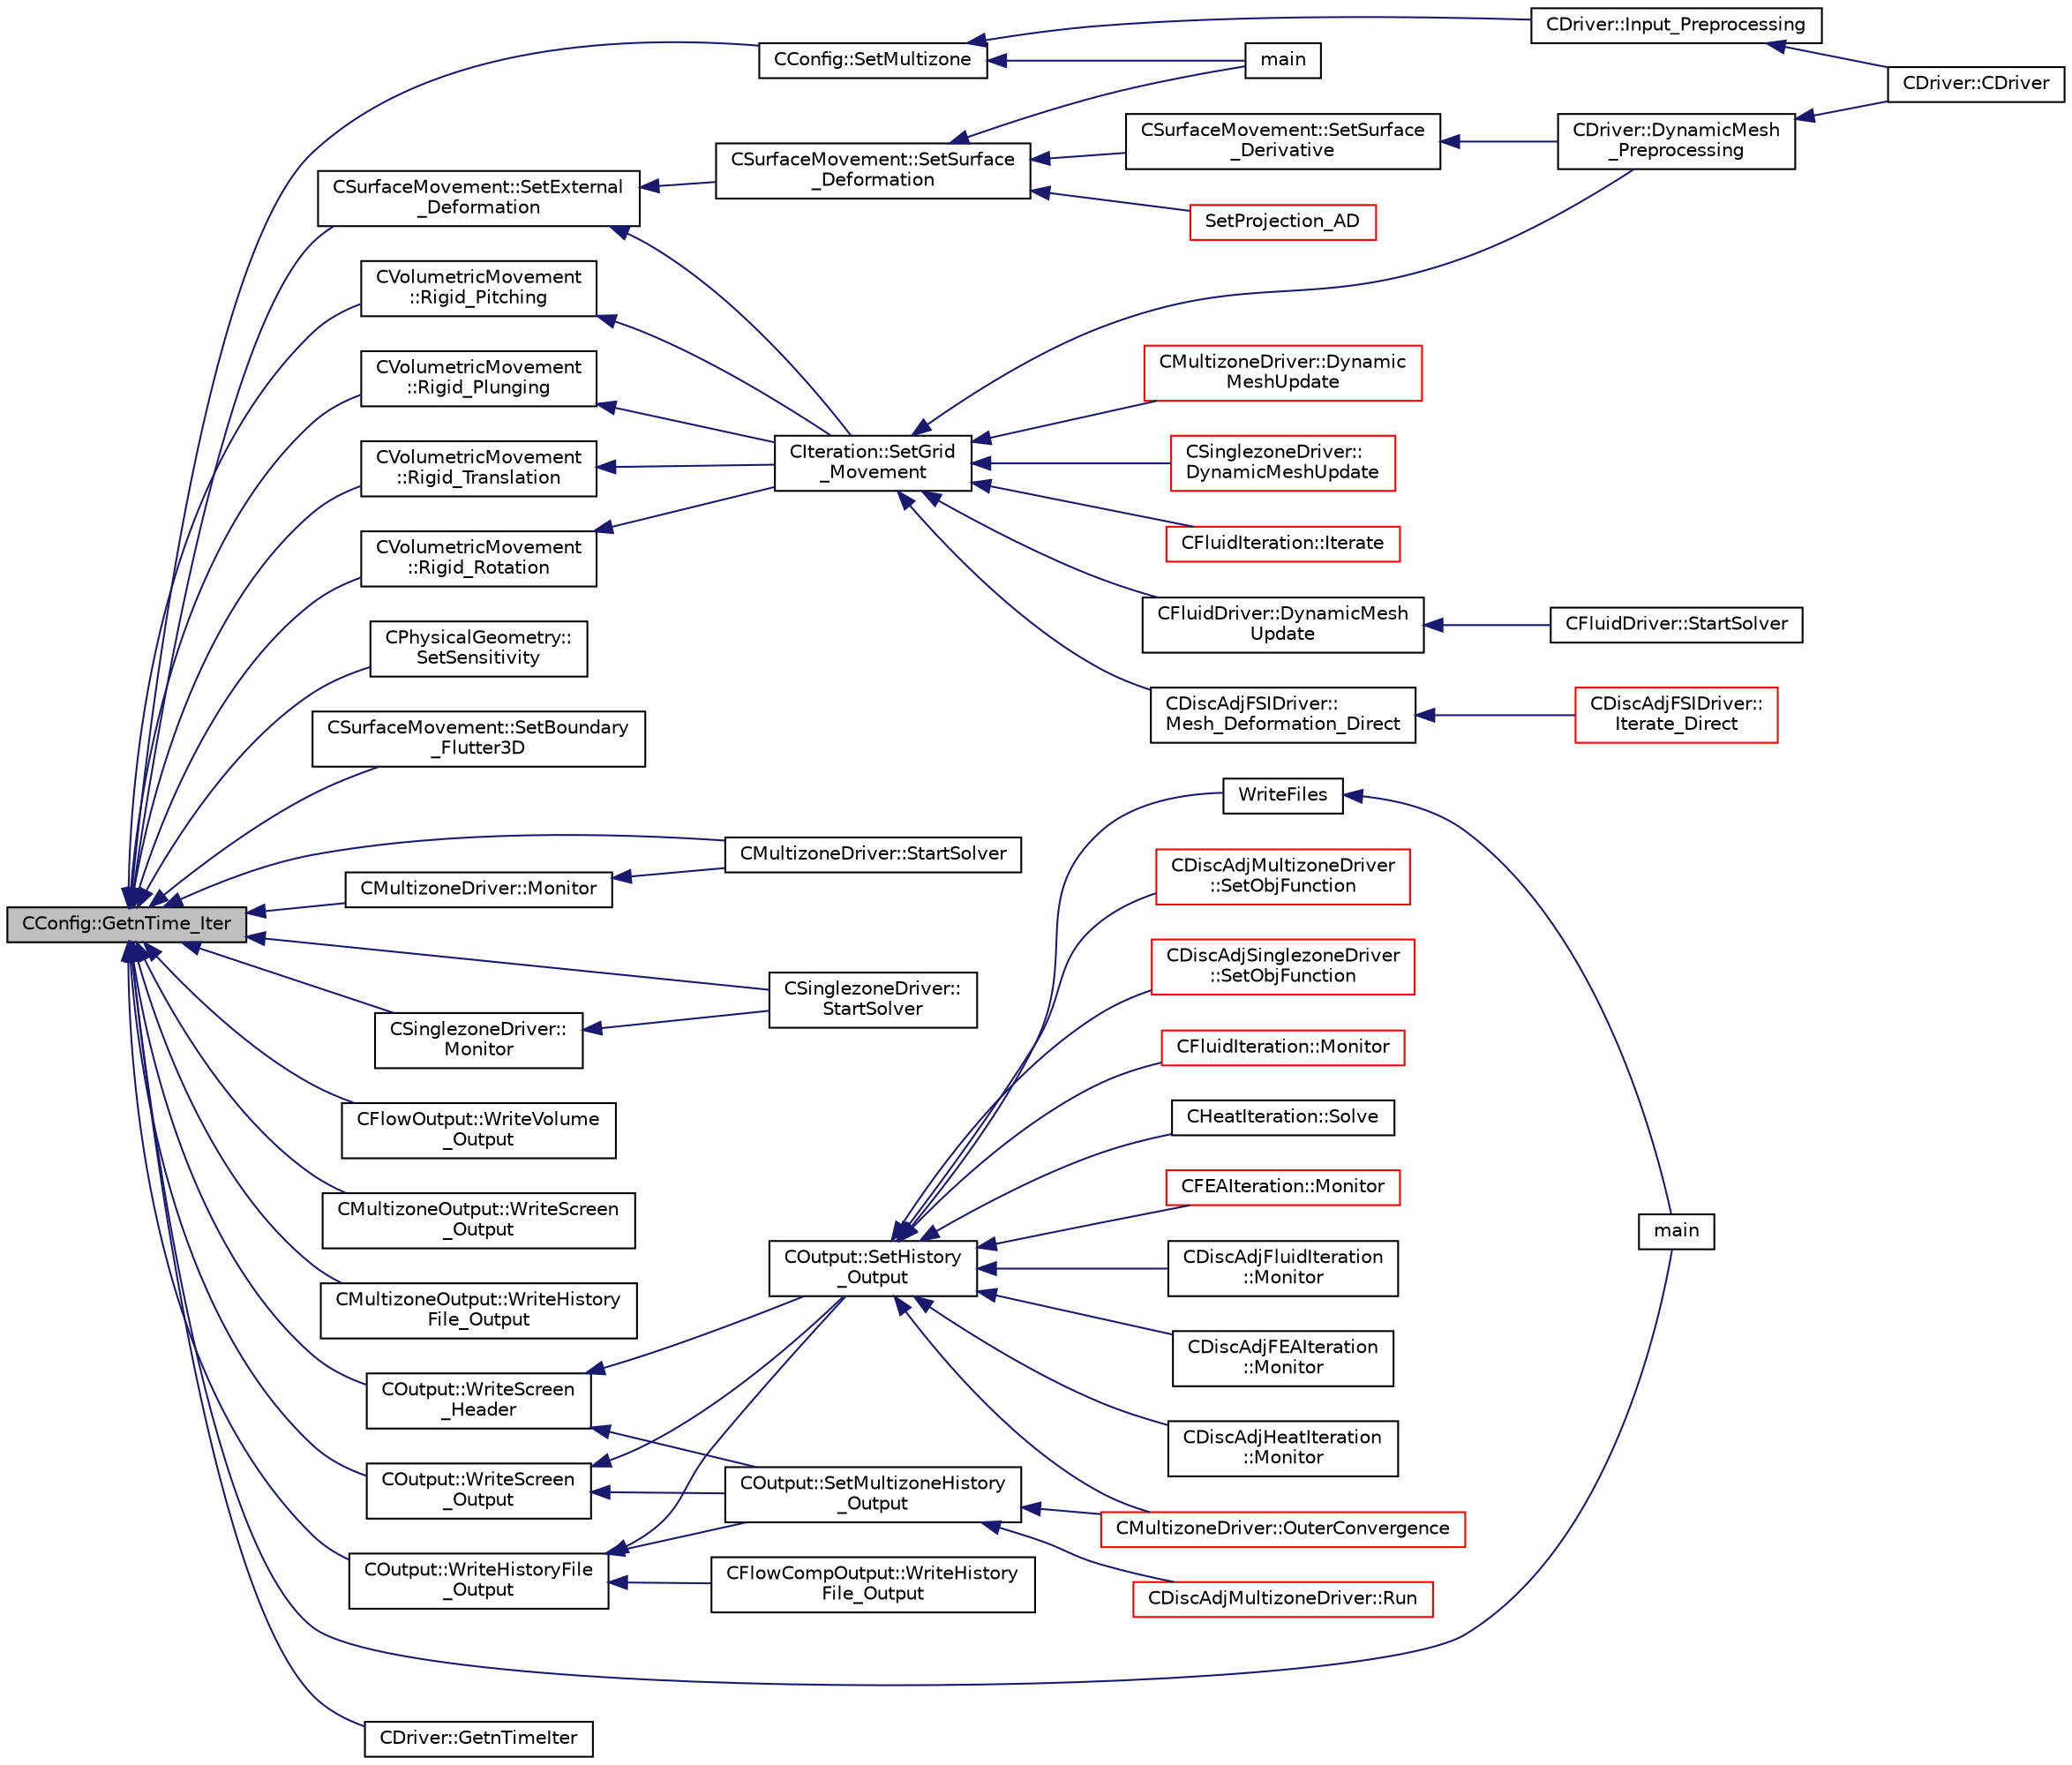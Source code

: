 digraph "CConfig::GetnTime_Iter"
{
  edge [fontname="Helvetica",fontsize="10",labelfontname="Helvetica",labelfontsize="10"];
  node [fontname="Helvetica",fontsize="10",shape=record];
  rankdir="LR";
  Node9572 [label="CConfig::GetnTime_Iter",height=0.2,width=0.4,color="black", fillcolor="grey75", style="filled", fontcolor="black"];
  Node9572 -> Node9573 [dir="back",color="midnightblue",fontsize="10",style="solid",fontname="Helvetica"];
  Node9573 [label="CConfig::SetMultizone",height=0.2,width=0.4,color="black", fillcolor="white", style="filled",URL="$class_c_config.html#af324a7309f26a81d9bc9025374b6b9eb",tooltip="Set multizone properties. "];
  Node9573 -> Node9574 [dir="back",color="midnightblue",fontsize="10",style="solid",fontname="Helvetica"];
  Node9574 [label="CDriver::Input_Preprocessing",height=0.2,width=0.4,color="black", fillcolor="white", style="filled",URL="$class_c_driver.html#a8310a8cc3f5bd3d2bb70340b44000562",tooltip="Read in the config and mesh files. "];
  Node9574 -> Node9575 [dir="back",color="midnightblue",fontsize="10",style="solid",fontname="Helvetica"];
  Node9575 [label="CDriver::CDriver",height=0.2,width=0.4,color="black", fillcolor="white", style="filled",URL="$class_c_driver.html#a3fca4a013a6efa9bbb38fe78a86b5f3d",tooltip="Constructor of the class. "];
  Node9573 -> Node9576 [dir="back",color="midnightblue",fontsize="10",style="solid",fontname="Helvetica"];
  Node9576 [label="main",height=0.2,width=0.4,color="black", fillcolor="white", style="filled",URL="$_s_u2___d_e_f_8cpp.html#a0ddf1224851353fc92bfbff6f499fa97"];
  Node9572 -> Node9577 [dir="back",color="midnightblue",fontsize="10",style="solid",fontname="Helvetica"];
  Node9577 [label="CPhysicalGeometry::\lSetSensitivity",height=0.2,width=0.4,color="black", fillcolor="white", style="filled",URL="$class_c_physical_geometry.html#a01b28fa420b3d1138aa8816453202a33",tooltip="Read the sensitivity from adjoint solution file and store it. "];
  Node9572 -> Node9578 [dir="back",color="midnightblue",fontsize="10",style="solid",fontname="Helvetica"];
  Node9578 [label="CVolumetricMovement\l::Rigid_Rotation",height=0.2,width=0.4,color="black", fillcolor="white", style="filled",URL="$class_c_volumetric_movement.html#a316597f05a787ca1b683aba66214110b",tooltip="Unsteady grid movement using rigid mesh rotation. "];
  Node9578 -> Node9579 [dir="back",color="midnightblue",fontsize="10",style="solid",fontname="Helvetica"];
  Node9579 [label="CIteration::SetGrid\l_Movement",height=0.2,width=0.4,color="black", fillcolor="white", style="filled",URL="$class_c_iteration.html#a7b36785762f6b0c214569b185b858b6c",tooltip="Updates the positions and grid velocities for dynamic meshes between physical time steps..."];
  Node9579 -> Node9580 [dir="back",color="midnightblue",fontsize="10",style="solid",fontname="Helvetica"];
  Node9580 [label="CDriver::DynamicMesh\l_Preprocessing",height=0.2,width=0.4,color="black", fillcolor="white", style="filled",URL="$class_c_driver.html#af585d91d9c08dbddcc2b3e67dd5f5af9",tooltip="GridMovement_Preprocessing. "];
  Node9580 -> Node9575 [dir="back",color="midnightblue",fontsize="10",style="solid",fontname="Helvetica"];
  Node9579 -> Node9581 [dir="back",color="midnightblue",fontsize="10",style="solid",fontname="Helvetica"];
  Node9581 [label="CFluidDriver::DynamicMesh\lUpdate",height=0.2,width=0.4,color="black", fillcolor="white", style="filled",URL="$class_c_fluid_driver.html#a4eee67049f34a1875a42afa470e9f828",tooltip="Perform a dynamic mesh deformation, included grid velocity computation and the update of the multigri..."];
  Node9581 -> Node9582 [dir="back",color="midnightblue",fontsize="10",style="solid",fontname="Helvetica"];
  Node9582 [label="CFluidDriver::StartSolver",height=0.2,width=0.4,color="black", fillcolor="white", style="filled",URL="$class_c_fluid_driver.html#a1c122d5a4b5f562f69a84aef2b8bd6d5",tooltip="Launch the computation for all zones and all physics. "];
  Node9579 -> Node9583 [dir="back",color="midnightblue",fontsize="10",style="solid",fontname="Helvetica"];
  Node9583 [label="CDiscAdjFSIDriver::\lMesh_Deformation_Direct",height=0.2,width=0.4,color="black", fillcolor="white", style="filled",URL="$class_c_disc_adj_f_s_i_driver.html#ad683500d6b3773af342165b1b18f5c59",tooltip="Run a direct mesh deformation. "];
  Node9583 -> Node9584 [dir="back",color="midnightblue",fontsize="10",style="solid",fontname="Helvetica"];
  Node9584 [label="CDiscAdjFSIDriver::\lIterate_Direct",height=0.2,width=0.4,color="red", fillcolor="white", style="filled",URL="$class_c_disc_adj_f_s_i_driver.html#acd9e7f14d860522e48ba2b6db34efd49",tooltip="Iterate the direct solver for recording. "];
  Node9579 -> Node9588 [dir="back",color="midnightblue",fontsize="10",style="solid",fontname="Helvetica"];
  Node9588 [label="CMultizoneDriver::Dynamic\lMeshUpdate",height=0.2,width=0.4,color="red", fillcolor="white", style="filled",URL="$class_c_multizone_driver.html#ad28a95a48e9750237a5e2b1bf2c4aac9",tooltip="Perform a dynamic mesh deformation, included grid velocity computation and the update of the multigri..."];
  Node9579 -> Node9599 [dir="back",color="midnightblue",fontsize="10",style="solid",fontname="Helvetica"];
  Node9599 [label="CSinglezoneDriver::\lDynamicMeshUpdate",height=0.2,width=0.4,color="red", fillcolor="white", style="filled",URL="$class_c_singlezone_driver.html#a8cf4c7786b495d459818b656a7f6a357",tooltip="Perform a dynamic mesh deformation, included grid velocity computation and the update of the multigri..."];
  Node9579 -> Node9602 [dir="back",color="midnightblue",fontsize="10",style="solid",fontname="Helvetica"];
  Node9602 [label="CFluidIteration::Iterate",height=0.2,width=0.4,color="red", fillcolor="white", style="filled",URL="$class_c_fluid_iteration.html#ab1379b4cba3d8c893395123fb6030986",tooltip="Perform a single iteration of the fluid system. "];
  Node9572 -> Node9604 [dir="back",color="midnightblue",fontsize="10",style="solid",fontname="Helvetica"];
  Node9604 [label="CVolumetricMovement\l::Rigid_Pitching",height=0.2,width=0.4,color="black", fillcolor="white", style="filled",URL="$class_c_volumetric_movement.html#a9806afa50b53c60376844053db15420c",tooltip="Unsteady pitching grid movement using rigid mesh motion. "];
  Node9604 -> Node9579 [dir="back",color="midnightblue",fontsize="10",style="solid",fontname="Helvetica"];
  Node9572 -> Node9605 [dir="back",color="midnightblue",fontsize="10",style="solid",fontname="Helvetica"];
  Node9605 [label="CVolumetricMovement\l::Rigid_Plunging",height=0.2,width=0.4,color="black", fillcolor="white", style="filled",URL="$class_c_volumetric_movement.html#a886e5096f246aec19af2b98bad3e39b2",tooltip="Unsteady plunging grid movement using rigid mesh motion. "];
  Node9605 -> Node9579 [dir="back",color="midnightblue",fontsize="10",style="solid",fontname="Helvetica"];
  Node9572 -> Node9606 [dir="back",color="midnightblue",fontsize="10",style="solid",fontname="Helvetica"];
  Node9606 [label="CVolumetricMovement\l::Rigid_Translation",height=0.2,width=0.4,color="black", fillcolor="white", style="filled",URL="$class_c_volumetric_movement.html#a00368e3044dd07d74e1fafdc11980644",tooltip="Unsteady translational grid movement using rigid mesh motion. "];
  Node9606 -> Node9579 [dir="back",color="midnightblue",fontsize="10",style="solid",fontname="Helvetica"];
  Node9572 -> Node9607 [dir="back",color="midnightblue",fontsize="10",style="solid",fontname="Helvetica"];
  Node9607 [label="CSurfaceMovement::SetBoundary\l_Flutter3D",height=0.2,width=0.4,color="black", fillcolor="white", style="filled",URL="$class_c_surface_movement.html#adc0f0df29bc1f6c9dad2c37d202d7879",tooltip="Deforms a 3-D flutter/pitching surface during an unsteady simulation. "];
  Node9572 -> Node9608 [dir="back",color="midnightblue",fontsize="10",style="solid",fontname="Helvetica"];
  Node9608 [label="CSurfaceMovement::SetExternal\l_Deformation",height=0.2,width=0.4,color="black", fillcolor="white", style="filled",URL="$class_c_surface_movement.html#a575ff545fe6de6e84fb8fed8e1615edb",tooltip="Set any surface deformationsbased on an input file. "];
  Node9608 -> Node9609 [dir="back",color="midnightblue",fontsize="10",style="solid",fontname="Helvetica"];
  Node9609 [label="CSurfaceMovement::SetSurface\l_Deformation",height=0.2,width=0.4,color="black", fillcolor="white", style="filled",URL="$class_c_surface_movement.html#a23bec9fbe1bcd7f6117100de93381ac3",tooltip="Set the surface/boundary deformation. "];
  Node9609 -> Node9610 [dir="back",color="midnightblue",fontsize="10",style="solid",fontname="Helvetica"];
  Node9610 [label="CSurfaceMovement::SetSurface\l_Derivative",height=0.2,width=0.4,color="black", fillcolor="white", style="filled",URL="$class_c_surface_movement.html#af6aac73d04565bf6e9b81305b66e97e7",tooltip="Set derivatives of the surface/boundary deformation. "];
  Node9610 -> Node9580 [dir="back",color="midnightblue",fontsize="10",style="solid",fontname="Helvetica"];
  Node9609 -> Node9576 [dir="back",color="midnightblue",fontsize="10",style="solid",fontname="Helvetica"];
  Node9609 -> Node9611 [dir="back",color="midnightblue",fontsize="10",style="solid",fontname="Helvetica"];
  Node9611 [label="SetProjection_AD",height=0.2,width=0.4,color="red", fillcolor="white", style="filled",URL="$_s_u2___d_o_t_8cpp.html#a3fceed882e8eb3d6796c8e8396af7d87",tooltip="Projection of the surface sensitivity using algorithmic differentiation (AD). "];
  Node9608 -> Node9579 [dir="back",color="midnightblue",fontsize="10",style="solid",fontname="Helvetica"];
  Node9572 -> Node9595 [dir="back",color="midnightblue",fontsize="10",style="solid",fontname="Helvetica"];
  Node9595 [label="CMultizoneDriver::StartSolver",height=0.2,width=0.4,color="black", fillcolor="white", style="filled",URL="$class_c_multizone_driver.html#a03cfc000c383ef0d86d34e1c6aef5ff3",tooltip="[Overload] Launch the computation for multizone problems. "];
  Node9572 -> Node9613 [dir="back",color="midnightblue",fontsize="10",style="solid",fontname="Helvetica"];
  Node9613 [label="CMultizoneDriver::Monitor",height=0.2,width=0.4,color="black", fillcolor="white", style="filled",URL="$class_c_multizone_driver.html#ace62679bd3b78d8b785817ac3d4908e0",tooltip="Monitor the computation. "];
  Node9613 -> Node9595 [dir="back",color="midnightblue",fontsize="10",style="solid",fontname="Helvetica"];
  Node9572 -> Node9601 [dir="back",color="midnightblue",fontsize="10",style="solid",fontname="Helvetica"];
  Node9601 [label="CSinglezoneDriver::\lStartSolver",height=0.2,width=0.4,color="black", fillcolor="white", style="filled",URL="$class_c_singlezone_driver.html#a6eb4215f7ee740a6d5edb798110ce44a",tooltip="[Overload] Launch the computation for single-zone problems. "];
  Node9572 -> Node9614 [dir="back",color="midnightblue",fontsize="10",style="solid",fontname="Helvetica"];
  Node9614 [label="CSinglezoneDriver::\lMonitor",height=0.2,width=0.4,color="black", fillcolor="white", style="filled",URL="$class_c_singlezone_driver.html#ad87a636b4a2568cd4affce22a53e4872",tooltip="Monitor. "];
  Node9614 -> Node9601 [dir="back",color="midnightblue",fontsize="10",style="solid",fontname="Helvetica"];
  Node9572 -> Node9615 [dir="back",color="midnightblue",fontsize="10",style="solid",fontname="Helvetica"];
  Node9615 [label="CFlowOutput::WriteVolume\l_Output",height=0.2,width=0.4,color="black", fillcolor="white", style="filled",URL="$class_c_flow_output.html#ae6998c7416364eb2faeddea9cae5944a",tooltip="Determines if the the volume output should be written. "];
  Node9572 -> Node9616 [dir="back",color="midnightblue",fontsize="10",style="solid",fontname="Helvetica"];
  Node9616 [label="CMultizoneOutput::WriteScreen\l_Output",height=0.2,width=0.4,color="black", fillcolor="white", style="filled",URL="$class_c_multizone_output.html#aeb1cfdf505c0f39489f9858730d1338b",tooltip="Determines if the screen header should be written. "];
  Node9572 -> Node9617 [dir="back",color="midnightblue",fontsize="10",style="solid",fontname="Helvetica"];
  Node9617 [label="CMultizoneOutput::WriteHistory\lFile_Output",height=0.2,width=0.4,color="black", fillcolor="white", style="filled",URL="$class_c_multizone_output.html#a9878dcbb2848e33e6a94cb38c1b6c721",tooltip="Determines if the history file output. "];
  Node9572 -> Node9618 [dir="back",color="midnightblue",fontsize="10",style="solid",fontname="Helvetica"];
  Node9618 [label="COutput::WriteScreen\l_Header",height=0.2,width=0.4,color="black", fillcolor="white", style="filled",URL="$class_c_output.html#a7a41d80c37c65203f4397e24676dd76b",tooltip="Determines if the screen header should be written. "];
  Node9618 -> Node9619 [dir="back",color="midnightblue",fontsize="10",style="solid",fontname="Helvetica"];
  Node9619 [label="COutput::SetHistory\l_Output",height=0.2,width=0.4,color="black", fillcolor="white", style="filled",URL="$class_c_output.html#acf84143df1a158647605c980ecae2d7c",tooltip="Collects history data from the solvers, monitors the convergence and writes to screen and history fil..."];
  Node9619 -> Node9620 [dir="back",color="midnightblue",fontsize="10",style="solid",fontname="Helvetica"];
  Node9620 [label="CDiscAdjMultizoneDriver\l::SetObjFunction",height=0.2,width=0.4,color="red", fillcolor="white", style="filled",URL="$class_c_disc_adj_multizone_driver.html#afda203e78a0e4cfde8c3fbb02ef3fd3e",tooltip="Set the objective function. "];
  Node9619 -> Node9621 [dir="back",color="midnightblue",fontsize="10",style="solid",fontname="Helvetica"];
  Node9621 [label="CDiscAdjSinglezoneDriver\l::SetObjFunction",height=0.2,width=0.4,color="red", fillcolor="white", style="filled",URL="$class_c_disc_adj_singlezone_driver.html#aea0513ac808106c6a92be610b3b17a6a",tooltip="Set the objective function. "];
  Node9619 -> Node9627 [dir="back",color="midnightblue",fontsize="10",style="solid",fontname="Helvetica"];
  Node9627 [label="CMultizoneDriver::OuterConvergence",height=0.2,width=0.4,color="red", fillcolor="white", style="filled",URL="$class_c_multizone_driver.html#ae72bb40195e4066bc4be4adfb0df29e9",tooltip="Check the convergence at the outer level. "];
  Node9619 -> Node9628 [dir="back",color="midnightblue",fontsize="10",style="solid",fontname="Helvetica"];
  Node9628 [label="CFluidIteration::Monitor",height=0.2,width=0.4,color="red", fillcolor="white", style="filled",URL="$class_c_fluid_iteration.html#a563192d869a4e82151c0bf6781b4890d",tooltip="Monitors the convergence and other metrics for the fluid system. "];
  Node9619 -> Node9629 [dir="back",color="midnightblue",fontsize="10",style="solid",fontname="Helvetica"];
  Node9629 [label="CHeatIteration::Solve",height=0.2,width=0.4,color="black", fillcolor="white", style="filled",URL="$class_c_heat_iteration.html#ac9bc702cd04ec181d142db04b176e3b1",tooltip="Perform a single iteration of the wave system. "];
  Node9619 -> Node9630 [dir="back",color="midnightblue",fontsize="10",style="solid",fontname="Helvetica"];
  Node9630 [label="CFEAIteration::Monitor",height=0.2,width=0.4,color="red", fillcolor="white", style="filled",URL="$class_c_f_e_a_iteration.html#a7516ed7e4948785514ba831232614f4d",tooltip="Monitors the convergence and other metrics for the FEM system. "];
  Node9619 -> Node9634 [dir="back",color="midnightblue",fontsize="10",style="solid",fontname="Helvetica"];
  Node9634 [label="CDiscAdjFluidIteration\l::Monitor",height=0.2,width=0.4,color="black", fillcolor="white", style="filled",URL="$class_c_disc_adj_fluid_iteration.html#a14cf7549b8fe39e06b8e9dfc8428a312",tooltip="Monitors the convergence and other metrics for the discrete adjoint fluid system. ..."];
  Node9619 -> Node9635 [dir="back",color="midnightblue",fontsize="10",style="solid",fontname="Helvetica"];
  Node9635 [label="CDiscAdjFEAIteration\l::Monitor",height=0.2,width=0.4,color="black", fillcolor="white", style="filled",URL="$class_c_disc_adj_f_e_a_iteration.html#a03edd3ebdc8edac7c0507c8572621f64",tooltip="Monitors the convergence and other metrics for the discrete adjoint mean flow system. "];
  Node9619 -> Node9636 [dir="back",color="midnightblue",fontsize="10",style="solid",fontname="Helvetica"];
  Node9636 [label="CDiscAdjHeatIteration\l::Monitor",height=0.2,width=0.4,color="black", fillcolor="white", style="filled",URL="$class_c_disc_adj_heat_iteration.html#a01381d44508f208bcb608bdf2d4db022",tooltip="Monitors the convergence and other metrics for the discrete adjoint fluid system. ..."];
  Node9619 -> Node9637 [dir="back",color="midnightblue",fontsize="10",style="solid",fontname="Helvetica"];
  Node9637 [label="WriteFiles",height=0.2,width=0.4,color="black", fillcolor="white", style="filled",URL="$_s_u2___s_o_l_8cpp.html#a43305e0af849b318ce139ccf6a164626"];
  Node9637 -> Node9638 [dir="back",color="midnightblue",fontsize="10",style="solid",fontname="Helvetica"];
  Node9638 [label="main",height=0.2,width=0.4,color="black", fillcolor="white", style="filled",URL="$_s_u2___s_o_l_8cpp.html#a0ddf1224851353fc92bfbff6f499fa97"];
  Node9618 -> Node9639 [dir="back",color="midnightblue",fontsize="10",style="solid",fontname="Helvetica"];
  Node9639 [label="COutput::SetMultizoneHistory\l_Output",height=0.2,width=0.4,color="black", fillcolor="white", style="filled",URL="$class_c_output.html#a15b0776bd2ed68b43e3c0bd3b9b56490"];
  Node9639 -> Node9591 [dir="back",color="midnightblue",fontsize="10",style="solid",fontname="Helvetica"];
  Node9591 [label="CDiscAdjMultizoneDriver::Run",height=0.2,width=0.4,color="red", fillcolor="white", style="filled",URL="$class_c_disc_adj_multizone_driver.html#af996aecdb6d20aa4fc81c9b67295abf5",tooltip="[Overload] Run an discrete adjoint update of all solvers within multiple zones. "];
  Node9639 -> Node9627 [dir="back",color="midnightblue",fontsize="10",style="solid",fontname="Helvetica"];
  Node9572 -> Node9640 [dir="back",color="midnightblue",fontsize="10",style="solid",fontname="Helvetica"];
  Node9640 [label="COutput::WriteScreen\l_Output",height=0.2,width=0.4,color="black", fillcolor="white", style="filled",URL="$class_c_output.html#a2de14e1074b0d1ed1a51b6e50edcca4b",tooltip="Determines if the screen header should be written. "];
  Node9640 -> Node9619 [dir="back",color="midnightblue",fontsize="10",style="solid",fontname="Helvetica"];
  Node9640 -> Node9639 [dir="back",color="midnightblue",fontsize="10",style="solid",fontname="Helvetica"];
  Node9572 -> Node9641 [dir="back",color="midnightblue",fontsize="10",style="solid",fontname="Helvetica"];
  Node9641 [label="COutput::WriteHistoryFile\l_Output",height=0.2,width=0.4,color="black", fillcolor="white", style="filled",URL="$class_c_output.html#ada04c152de1fb324a8e9f849eee6874c",tooltip="Determines if the history file output. "];
  Node9641 -> Node9642 [dir="back",color="midnightblue",fontsize="10",style="solid",fontname="Helvetica"];
  Node9642 [label="CFlowCompOutput::WriteHistory\lFile_Output",height=0.2,width=0.4,color="black", fillcolor="white", style="filled",URL="$class_c_flow_comp_output.html#a31720df9bf9ccd16a5270df005cb99eb",tooltip="Determines if the history file output. "];
  Node9641 -> Node9619 [dir="back",color="midnightblue",fontsize="10",style="solid",fontname="Helvetica"];
  Node9641 -> Node9639 [dir="back",color="midnightblue",fontsize="10",style="solid",fontname="Helvetica"];
  Node9572 -> Node9643 [dir="back",color="midnightblue",fontsize="10",style="solid",fontname="Helvetica"];
  Node9643 [label="CDriver::GetnTimeIter",height=0.2,width=0.4,color="black", fillcolor="white", style="filled",URL="$class_c_driver.html#a83085e8eb61b494a3193b0121273631b",tooltip="Get the number of external iterations. "];
  Node9572 -> Node9638 [dir="back",color="midnightblue",fontsize="10",style="solid",fontname="Helvetica"];
}

